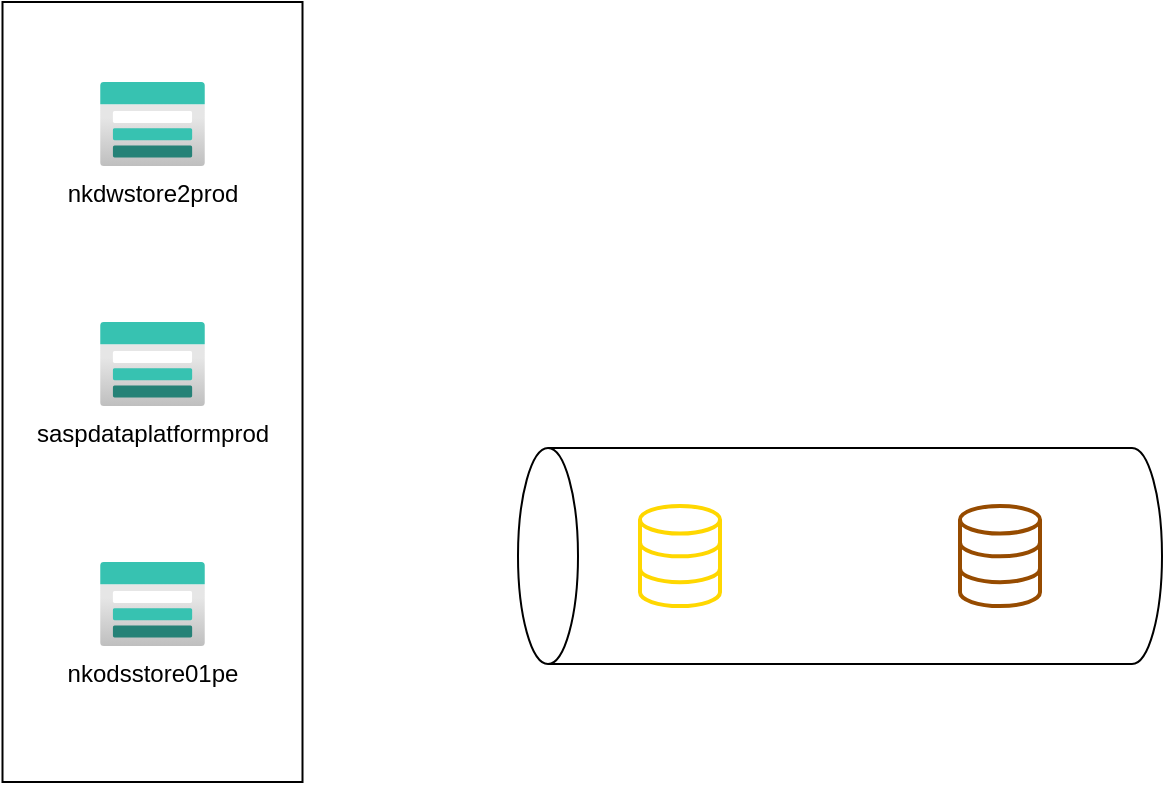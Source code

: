 <mxfile version="23.0.1" type="github">
  <diagram name="Page-1" id="3pONTu677KfvnjduAxiZ">
    <mxGraphModel dx="1674" dy="772" grid="1" gridSize="10" guides="1" tooltips="1" connect="1" arrows="1" fold="1" page="1" pageScale="1" pageWidth="850" pageHeight="1100" math="0" shadow="0">
      <root>
        <mxCell id="0" />
        <mxCell id="1" parent="0" />
        <mxCell id="abA9VttByAUSsHH8PQHx-9" value="" style="shape=cylinder3;whiteSpace=wrap;html=1;boundedLbl=1;backgroundOutline=1;size=15;rotation=-90;" vertex="1" parent="1">
          <mxGeometry x="506" y="226" width="108" height="322" as="geometry" />
        </mxCell>
        <mxCell id="abA9VttByAUSsHH8PQHx-5" value="" style="whiteSpace=wrap;html=1;" vertex="1" parent="1">
          <mxGeometry x="141.25" y="110" width="150" height="390" as="geometry" />
        </mxCell>
        <mxCell id="abA9VttByAUSsHH8PQHx-3" value="" style="html=1;verticalLabelPosition=bottom;align=center;labelBackgroundColor=#ffffff;verticalAlign=top;strokeWidth=2;strokeColor=#FFD700;shadow=0;dashed=0;shape=mxgraph.ios7.icons.data;" vertex="1" parent="1">
          <mxGeometry x="460" y="361.95" width="40" height="50.1" as="geometry" />
        </mxCell>
        <mxCell id="abA9VttByAUSsHH8PQHx-4" value="nkdwstore2prod" style="image;aspect=fixed;html=1;points=[];align=center;fontSize=12;image=img/lib/azure2/storage/Storage_Accounts.svg;" vertex="1" parent="1">
          <mxGeometry x="190" y="150" width="52.5" height="42" as="geometry" />
        </mxCell>
        <mxCell id="abA9VttByAUSsHH8PQHx-6" value="saspdataplatformprod" style="image;aspect=fixed;html=1;points=[];align=center;fontSize=12;image=img/lib/azure2/storage/Storage_Accounts.svg;" vertex="1" parent="1">
          <mxGeometry x="190" y="270" width="52.5" height="42" as="geometry" />
        </mxCell>
        <mxCell id="abA9VttByAUSsHH8PQHx-7" value="nkodsstore01pe" style="image;aspect=fixed;html=1;points=[];align=center;fontSize=12;image=img/lib/azure2/storage/Storage_Accounts.svg;" vertex="1" parent="1">
          <mxGeometry x="190" y="390" width="52.5" height="42" as="geometry" />
        </mxCell>
        <mxCell id="abA9VttByAUSsHH8PQHx-11" value="" style="html=1;verticalLabelPosition=bottom;align=center;labelBackgroundColor=#964B00;verticalAlign=top;strokeWidth=2;strokeColor=#964B00;shadow=0;dashed=0;shape=mxgraph.ios7.icons.data;" vertex="1" parent="1">
          <mxGeometry x="620" y="361.95" width="40" height="50.1" as="geometry" />
        </mxCell>
        <mxCell id="abA9VttByAUSsHH8PQHx-13" value="" style="html=1;verticalLabelPosition=bottom;align=center;labelBackgroundColor=#808080;verticalAlign=top;strokeWidth=2;strokeColor=#ffffff;shadow=0;dashed=0;shape=mxgraph.ios7.icons.data;" vertex="1" parent="1">
          <mxGeometry x="539" y="360" width="42" height="51.55" as="geometry" />
        </mxCell>
      </root>
    </mxGraphModel>
  </diagram>
</mxfile>
